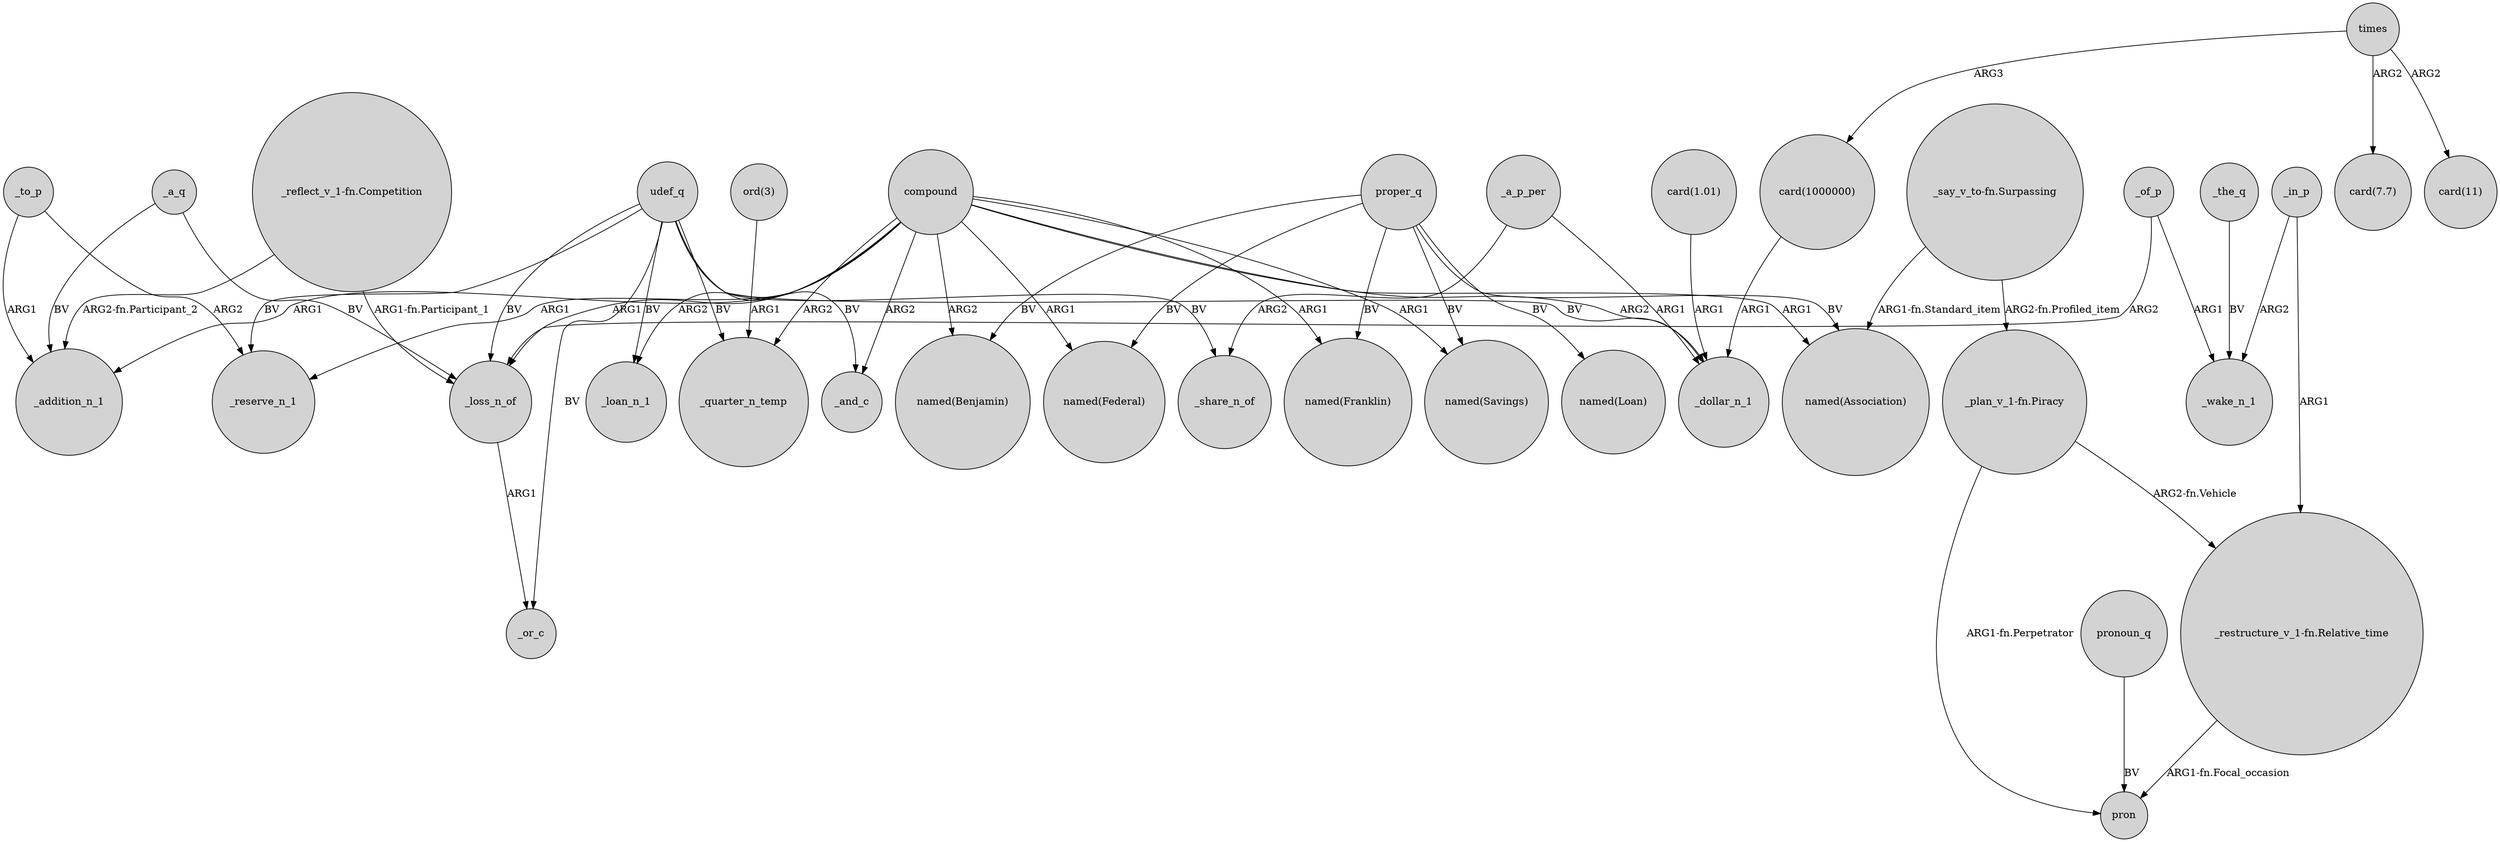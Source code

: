 digraph {
	node [shape=circle style=filled]
	_a_q -> _loss_n_of [label=BV]
	times -> "card(7.7)" [label=ARG2]
	proper_q -> "named(Loan)" [label=BV]
	times -> "card(11)" [label=ARG2]
	udef_q -> _reserve_n_1 [label=BV]
	_a_q -> _addition_n_1 [label=BV]
	"ord(3)" -> _quarter_n_temp [label=ARG1]
	udef_q -> _loan_n_1 [label=BV]
	"_reflect_v_1-fn.Competition" -> _loss_n_of [label="ARG1-fn.Participant_1"]
	times -> "card(1000000)" [label=ARG3]
	compound -> "named(Association)" [label=ARG1]
	_of_p -> _loss_n_of [label=ARG2]
	compound -> _dollar_n_1 [label=ARG2]
	"_plan_v_1-fn.Piracy" -> pron [label="ARG1-fn.Perpetrator"]
	udef_q -> _and_c [label=BV]
	proper_q -> "named(Federal)" [label=BV]
	"_say_v_to-fn.Surpassing" -> "named(Association)" [label="ARG1-fn.Standard_item"]
	compound -> _and_c [label=ARG2]
	udef_q -> _or_c [label=BV]
	pronoun_q -> pron [label=BV]
	compound -> _loss_n_of [label=ARG1]
	compound -> _quarter_n_temp [label=ARG2]
	_a_p_per -> _share_n_of [label=ARG2]
	compound -> "named(Franklin)" [label=ARG1]
	proper_q -> "named(Savings)" [label=BV]
	udef_q -> _share_n_of [label=BV]
	udef_q -> _loss_n_of [label=BV]
	compound -> "named(Federal)" [label=ARG1]
	_in_p -> "_restructure_v_1-fn.Relative_time" [label=ARG1]
	_of_p -> _wake_n_1 [label=ARG1]
	compound -> _addition_n_1 [label=ARG1]
	udef_q -> _dollar_n_1 [label=BV]
	"card(1000000)" -> _dollar_n_1 [label=ARG1]
	compound -> _reserve_n_1 [label=ARG1]
	proper_q -> "named(Association)" [label=BV]
	"card(1.01)" -> _dollar_n_1 [label=ARG1]
	"_plan_v_1-fn.Piracy" -> "_restructure_v_1-fn.Relative_time" [label="ARG2-fn.Vehicle"]
	_a_p_per -> _dollar_n_1 [label=ARG1]
	_in_p -> _wake_n_1 [label=ARG2]
	udef_q -> _quarter_n_temp [label=BV]
	_to_p -> _addition_n_1 [label=ARG1]
	_loss_n_of -> _or_c [label=ARG1]
	_the_q -> _wake_n_1 [label=BV]
	proper_q -> "named(Benjamin)" [label=BV]
	compound -> "named(Savings)" [label=ARG1]
	_to_p -> _reserve_n_1 [label=ARG2]
	proper_q -> "named(Franklin)" [label=BV]
	"_restructure_v_1-fn.Relative_time" -> pron [label="ARG1-fn.Focal_occasion"]
	compound -> "named(Benjamin)" [label=ARG2]
	"_say_v_to-fn.Surpassing" -> "_plan_v_1-fn.Piracy" [label="ARG2-fn.Profiled_item"]
	"_reflect_v_1-fn.Competition" -> _addition_n_1 [label="ARG2-fn.Participant_2"]
	compound -> _loan_n_1 [label=ARG2]
}
